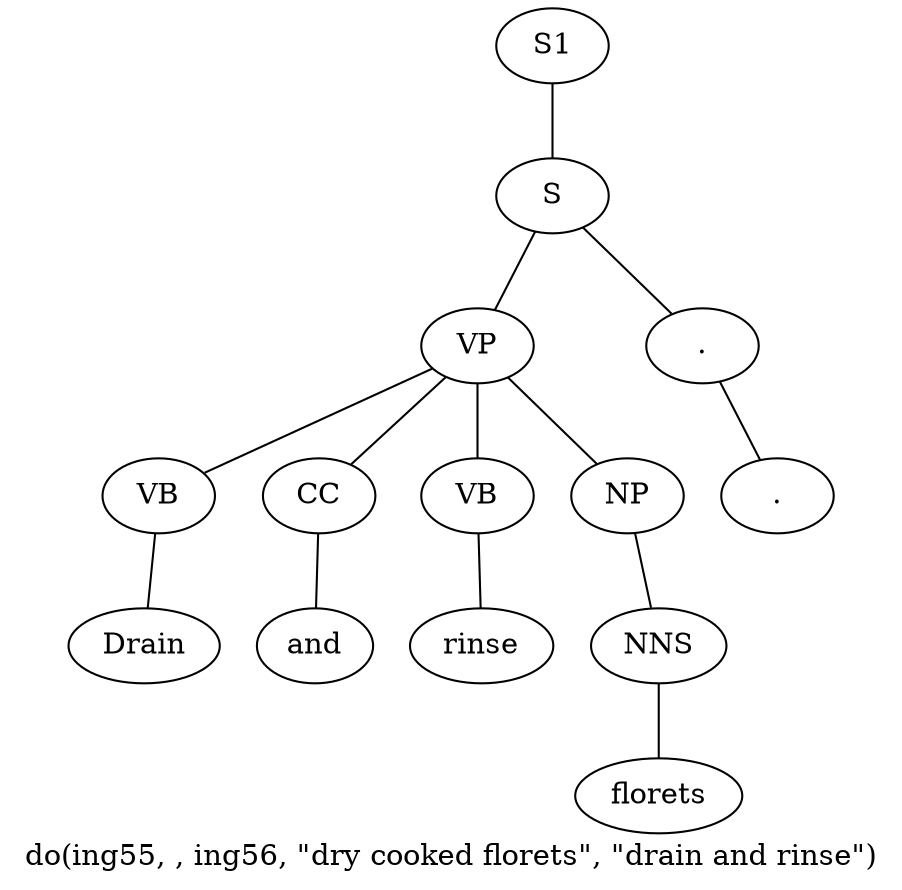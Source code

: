 graph SyntaxGraph {
	label = "do(ing55, , ing56, \"dry cooked florets\", \"drain and rinse\")";
	Node0 [label="S1"];
	Node1 [label="S"];
	Node2 [label="VP"];
	Node3 [label="VB"];
	Node4 [label="Drain"];
	Node5 [label="CC"];
	Node6 [label="and"];
	Node7 [label="VB"];
	Node8 [label="rinse"];
	Node9 [label="NP"];
	Node10 [label="NNS"];
	Node11 [label="florets"];
	Node12 [label="."];
	Node13 [label="."];

	Node0 -- Node1;
	Node1 -- Node2;
	Node1 -- Node12;
	Node2 -- Node3;
	Node2 -- Node5;
	Node2 -- Node7;
	Node2 -- Node9;
	Node3 -- Node4;
	Node5 -- Node6;
	Node7 -- Node8;
	Node9 -- Node10;
	Node10 -- Node11;
	Node12 -- Node13;
}